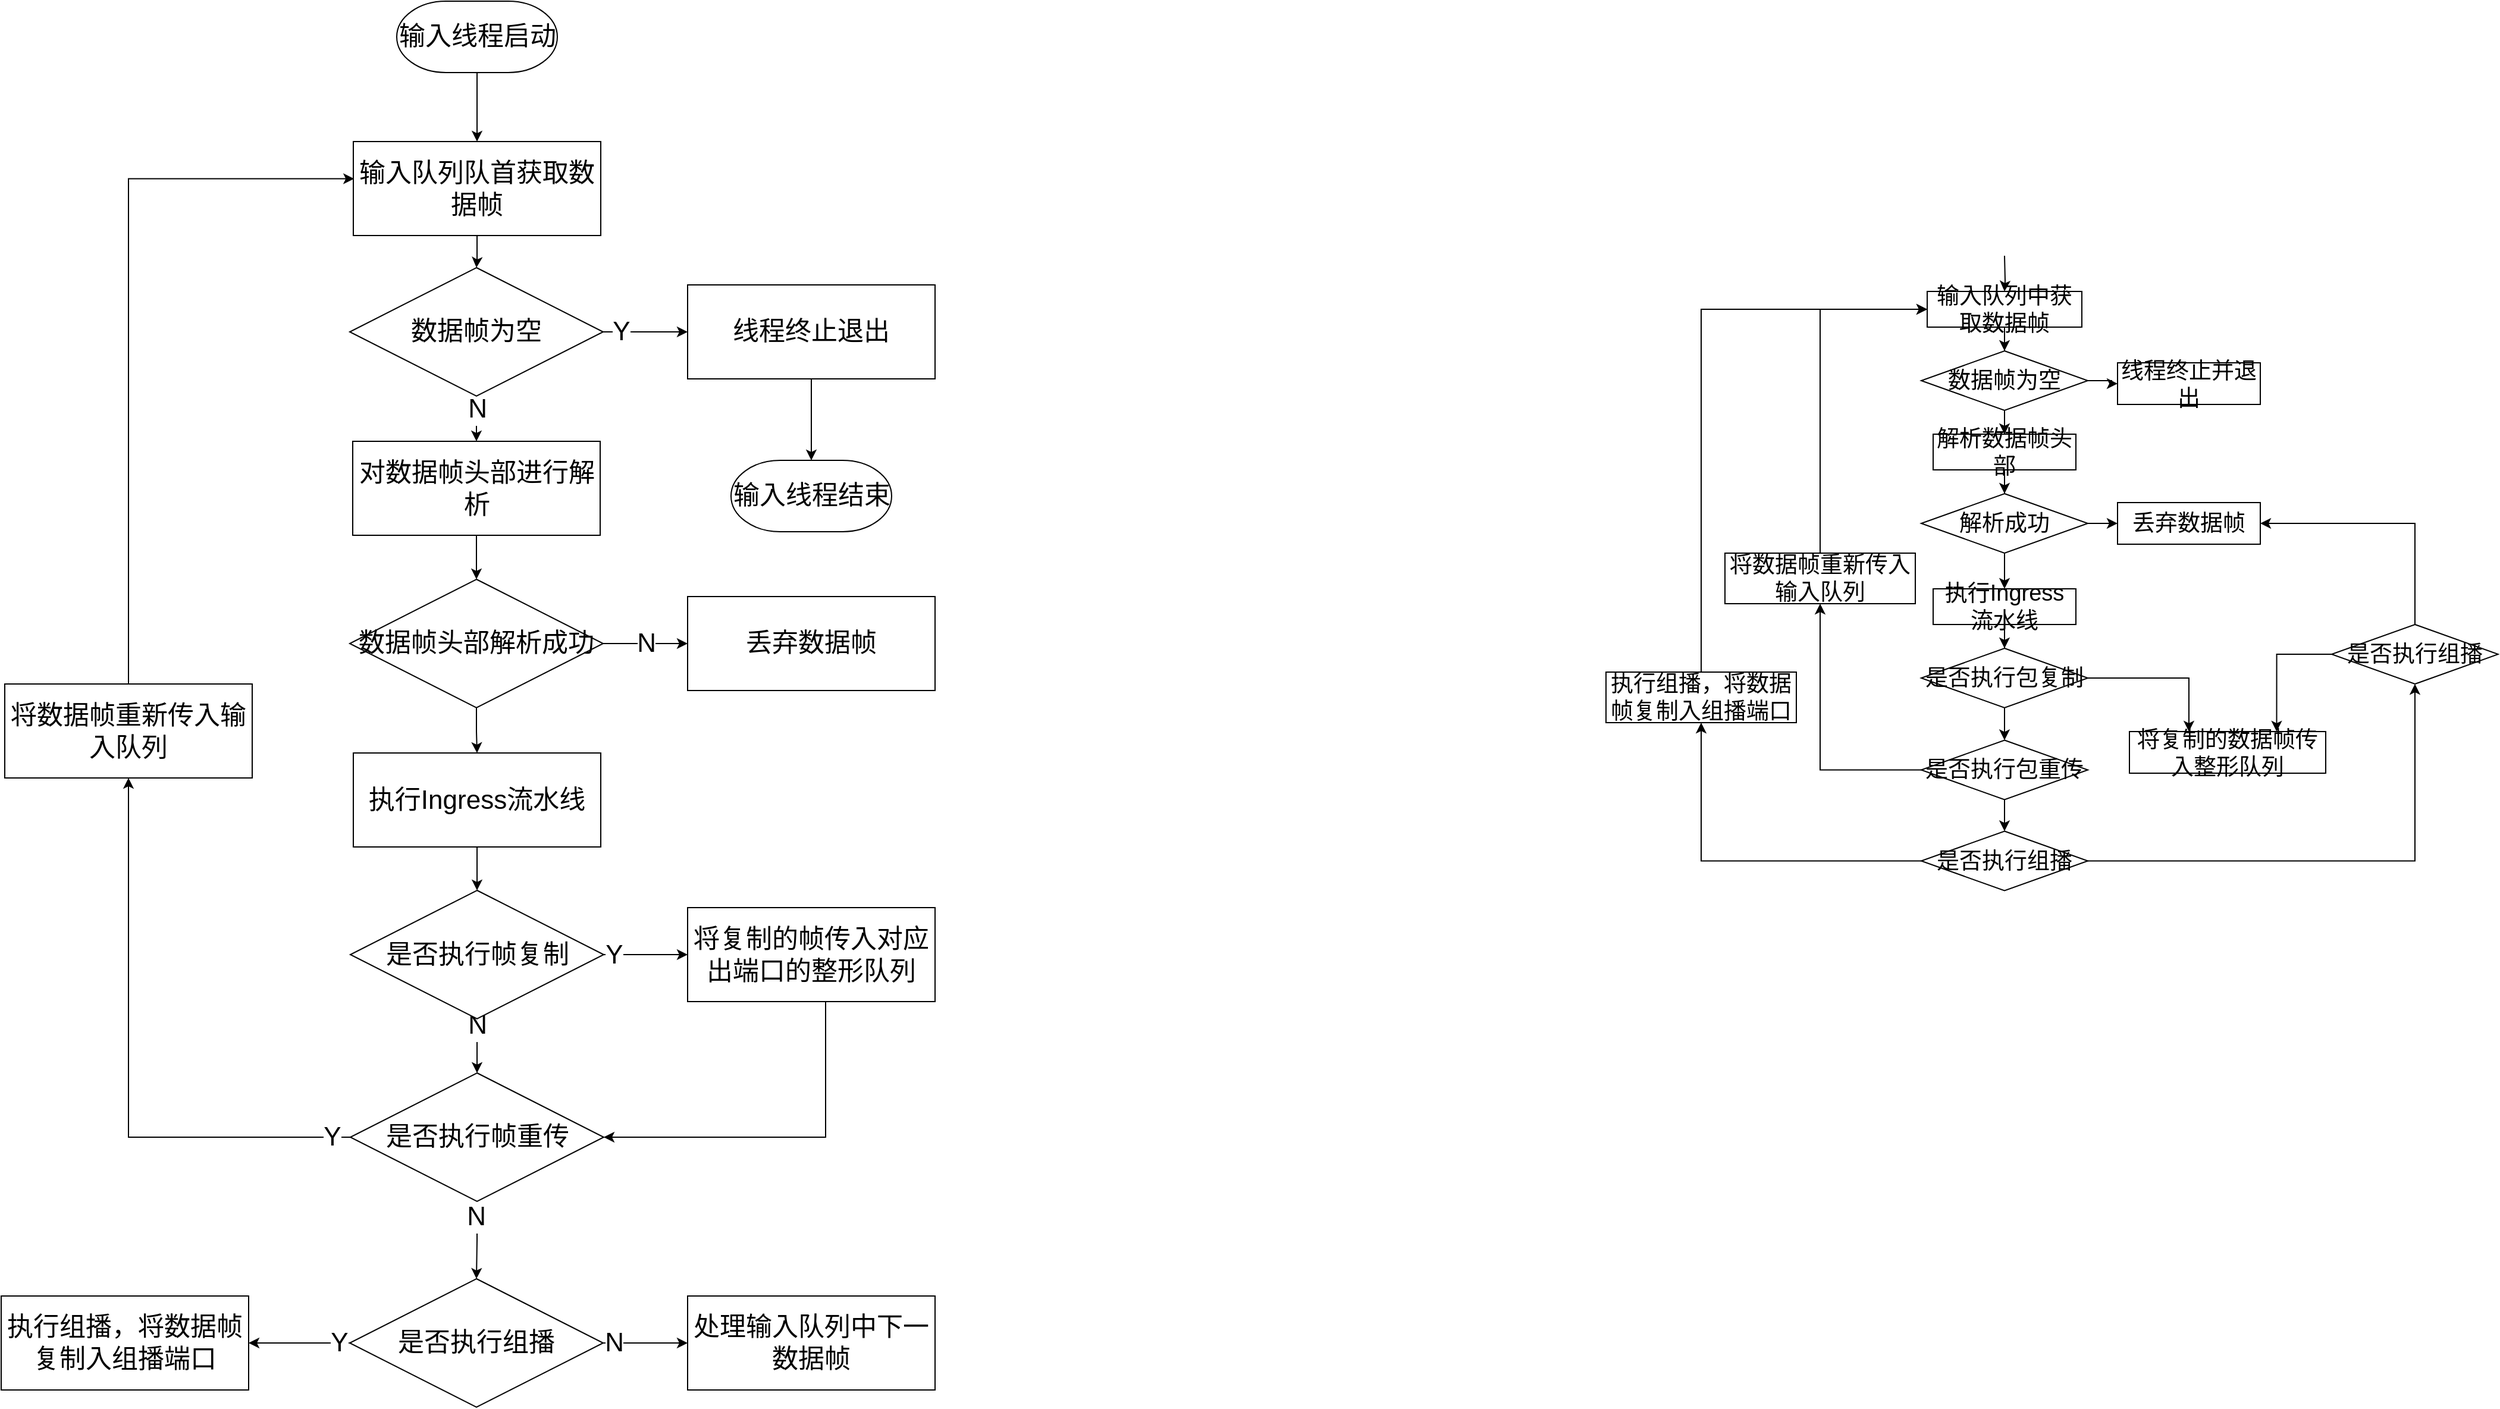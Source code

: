 <mxfile version="14.6.6" type="github">
  <diagram id="GAzzLvnzWxedh4U2tzIf" name="Page-1">
    <mxGraphModel dx="3934" dy="1537" grid="0" gridSize="10" guides="1" tooltips="1" connect="1" arrows="1" fold="1" page="0" pageScale="1" pageWidth="827" pageHeight="1169" math="0" shadow="0">
      <root>
        <mxCell id="0" />
        <mxCell id="1" parent="0" />
        <mxCell id="wP6hO-u23EZeWyiN89R9-22" value="" style="edgeStyle=orthogonalEdgeStyle;rounded=0;orthogonalLoop=1;jettySize=auto;html=1;fontSize=19;" parent="1" source="wP6hO-u23EZeWyiN89R9-2" target="wP6hO-u23EZeWyiN89R9-21" edge="1">
          <mxGeometry relative="1" as="geometry" />
        </mxCell>
        <mxCell id="wP6hO-u23EZeWyiN89R9-2" value="输入队列中获取数据帧" style="rounded=0;whiteSpace=wrap;html=1;fontSize=19;" parent="1" vertex="1">
          <mxGeometry x="320" y="150" width="130" height="30" as="geometry" />
        </mxCell>
        <mxCell id="wP6hO-u23EZeWyiN89R9-28" value="" style="edgeStyle=orthogonalEdgeStyle;rounded=0;orthogonalLoop=1;jettySize=auto;html=1;fontSize=19;" parent="1" source="wP6hO-u23EZeWyiN89R9-21" target="wP6hO-u23EZeWyiN89R9-23" edge="1">
          <mxGeometry relative="1" as="geometry" />
        </mxCell>
        <mxCell id="wP6hO-u23EZeWyiN89R9-30" value="" style="edgeStyle=orthogonalEdgeStyle;rounded=0;orthogonalLoop=1;jettySize=auto;html=1;fontSize=19;" parent="1" source="wP6hO-u23EZeWyiN89R9-21" target="wP6hO-u23EZeWyiN89R9-29" edge="1">
          <mxGeometry relative="1" as="geometry" />
        </mxCell>
        <mxCell id="wP6hO-u23EZeWyiN89R9-21" value="数据帧为空" style="rhombus;whiteSpace=wrap;html=1;fontSize=19;" parent="1" vertex="1">
          <mxGeometry x="315" y="200" width="140" height="50" as="geometry" />
        </mxCell>
        <mxCell id="wP6hO-u23EZeWyiN89R9-23" value="线程终止并退出" style="rounded=0;whiteSpace=wrap;html=1;fontSize=19;" parent="1" vertex="1">
          <mxGeometry x="480" y="210" width="120" height="35" as="geometry" />
        </mxCell>
        <mxCell id="wP6hO-u23EZeWyiN89R9-27" value="" style="edgeStyle=orthogonalEdgeStyle;rounded=0;orthogonalLoop=1;jettySize=auto;html=1;fontSize=19;" parent="1" target="wP6hO-u23EZeWyiN89R9-2" edge="1">
          <mxGeometry relative="1" as="geometry">
            <mxPoint x="385" y="120" as="sourcePoint" />
          </mxGeometry>
        </mxCell>
        <mxCell id="wP6hO-u23EZeWyiN89R9-35" value="" style="edgeStyle=orthogonalEdgeStyle;rounded=0;orthogonalLoop=1;jettySize=auto;html=1;fontSize=19;" parent="1" source="wP6hO-u23EZeWyiN89R9-29" target="wP6hO-u23EZeWyiN89R9-31" edge="1">
          <mxGeometry relative="1" as="geometry" />
        </mxCell>
        <mxCell id="wP6hO-u23EZeWyiN89R9-29" value="解析数据帧头部" style="whiteSpace=wrap;html=1;fontSize=19;" parent="1" vertex="1">
          <mxGeometry x="325" y="270" width="120" height="30" as="geometry" />
        </mxCell>
        <mxCell id="wP6hO-u23EZeWyiN89R9-33" value="" style="edgeStyle=orthogonalEdgeStyle;rounded=0;orthogonalLoop=1;jettySize=auto;html=1;fontSize=19;" parent="1" source="wP6hO-u23EZeWyiN89R9-31" target="wP6hO-u23EZeWyiN89R9-32" edge="1">
          <mxGeometry relative="1" as="geometry" />
        </mxCell>
        <mxCell id="wP6hO-u23EZeWyiN89R9-37" value="" style="edgeStyle=orthogonalEdgeStyle;rounded=0;orthogonalLoop=1;jettySize=auto;html=1;fontSize=19;" parent="1" source="wP6hO-u23EZeWyiN89R9-31" target="wP6hO-u23EZeWyiN89R9-36" edge="1">
          <mxGeometry relative="1" as="geometry" />
        </mxCell>
        <mxCell id="wP6hO-u23EZeWyiN89R9-31" value="解析成功" style="rhombus;whiteSpace=wrap;html=1;fontSize=19;" parent="1" vertex="1">
          <mxGeometry x="315" y="320" width="140" height="50" as="geometry" />
        </mxCell>
        <mxCell id="wP6hO-u23EZeWyiN89R9-32" value="丢弃数据帧" style="whiteSpace=wrap;html=1;fontSize=19;" parent="1" vertex="1">
          <mxGeometry x="480" y="327.5" width="120" height="35" as="geometry" />
        </mxCell>
        <mxCell id="wP6hO-u23EZeWyiN89R9-41" value="" style="edgeStyle=orthogonalEdgeStyle;rounded=0;orthogonalLoop=1;jettySize=auto;html=1;fontSize=19;" parent="1" source="wP6hO-u23EZeWyiN89R9-36" target="wP6hO-u23EZeWyiN89R9-40" edge="1">
          <mxGeometry relative="1" as="geometry" />
        </mxCell>
        <mxCell id="wP6hO-u23EZeWyiN89R9-36" value="执行Ingress流水线" style="whiteSpace=wrap;html=1;fontSize=19;" parent="1" vertex="1">
          <mxGeometry x="325" y="400" width="120" height="30" as="geometry" />
        </mxCell>
        <mxCell id="wP6hO-u23EZeWyiN89R9-43" value="" style="edgeStyle=orthogonalEdgeStyle;rounded=0;orthogonalLoop=1;jettySize=auto;html=1;fontSize=19;" parent="1" source="wP6hO-u23EZeWyiN89R9-40" target="wP6hO-u23EZeWyiN89R9-42" edge="1">
          <mxGeometry relative="1" as="geometry">
            <Array as="points">
              <mxPoint x="540" y="475" />
            </Array>
          </mxGeometry>
        </mxCell>
        <mxCell id="wP6hO-u23EZeWyiN89R9-51" value="" style="edgeStyle=orthogonalEdgeStyle;rounded=0;orthogonalLoop=1;jettySize=auto;html=1;fontSize=19;" parent="1" source="wP6hO-u23EZeWyiN89R9-40" target="wP6hO-u23EZeWyiN89R9-48" edge="1">
          <mxGeometry relative="1" as="geometry" />
        </mxCell>
        <mxCell id="wP6hO-u23EZeWyiN89R9-40" value="是否执行包复制" style="rhombus;whiteSpace=wrap;html=1;fontSize=19;" parent="1" vertex="1">
          <mxGeometry x="315" y="450" width="140" height="50" as="geometry" />
        </mxCell>
        <mxCell id="wP6hO-u23EZeWyiN89R9-42" value="将复制的数据帧传入整形队列" style="whiteSpace=wrap;html=1;fontSize=19;" parent="1" vertex="1">
          <mxGeometry x="490" y="520" width="165" height="35" as="geometry" />
        </mxCell>
        <mxCell id="wP6hO-u23EZeWyiN89R9-47" value="" style="edgeStyle=orthogonalEdgeStyle;rounded=0;orthogonalLoop=1;jettySize=auto;html=1;exitX=0;exitY=0.5;exitDx=0;exitDy=0;fontSize=19;" parent="1" source="wP6hO-u23EZeWyiN89R9-44" target="wP6hO-u23EZeWyiN89R9-46" edge="1">
          <mxGeometry relative="1" as="geometry">
            <mxPoint x="325" y="612.25" as="sourcePoint" />
          </mxGeometry>
        </mxCell>
        <mxCell id="wP6hO-u23EZeWyiN89R9-54" value="" style="edgeStyle=orthogonalEdgeStyle;rounded=0;orthogonalLoop=1;jettySize=auto;html=1;fontSize=19;" parent="1" source="wP6hO-u23EZeWyiN89R9-44" target="wP6hO-u23EZeWyiN89R9-53" edge="1">
          <mxGeometry relative="1" as="geometry" />
        </mxCell>
        <mxCell id="wP6hO-u23EZeWyiN89R9-44" value="是否执行组播" style="rhombus;whiteSpace=wrap;html=1;fontSize=19;" parent="1" vertex="1">
          <mxGeometry x="315" y="603.75" width="140" height="50" as="geometry" />
        </mxCell>
        <mxCell id="wP6hO-u23EZeWyiN89R9-61" value="" style="edgeStyle=orthogonalEdgeStyle;rounded=0;orthogonalLoop=1;jettySize=auto;html=1;entryX=0;entryY=0.5;entryDx=0;entryDy=0;fontSize=19;" parent="1" source="wP6hO-u23EZeWyiN89R9-46" target="wP6hO-u23EZeWyiN89R9-2" edge="1">
          <mxGeometry relative="1" as="geometry">
            <Array as="points">
              <mxPoint x="130" y="165" />
            </Array>
          </mxGeometry>
        </mxCell>
        <mxCell id="wP6hO-u23EZeWyiN89R9-46" value="执行组播，将数据帧复制入组播端口" style="whiteSpace=wrap;html=1;fontSize=19;" parent="1" vertex="1">
          <mxGeometry x="50" y="470" width="160" height="42.5" as="geometry" />
        </mxCell>
        <mxCell id="wP6hO-u23EZeWyiN89R9-50" value="" style="edgeStyle=orthogonalEdgeStyle;rounded=0;orthogonalLoop=1;jettySize=auto;html=1;fontSize=19;" parent="1" source="wP6hO-u23EZeWyiN89R9-48" target="wP6hO-u23EZeWyiN89R9-49" edge="1">
          <mxGeometry relative="1" as="geometry" />
        </mxCell>
        <mxCell id="wP6hO-u23EZeWyiN89R9-52" value="" style="edgeStyle=orthogonalEdgeStyle;rounded=0;orthogonalLoop=1;jettySize=auto;html=1;fontSize=19;" parent="1" source="wP6hO-u23EZeWyiN89R9-48" target="wP6hO-u23EZeWyiN89R9-44" edge="1">
          <mxGeometry relative="1" as="geometry" />
        </mxCell>
        <mxCell id="wP6hO-u23EZeWyiN89R9-48" value="是否执行包重传" style="rhombus;whiteSpace=wrap;html=1;fontSize=19;" parent="1" vertex="1">
          <mxGeometry x="315" y="527.25" width="140" height="50" as="geometry" />
        </mxCell>
        <mxCell id="wP6hO-u23EZeWyiN89R9-60" value="" style="edgeStyle=orthogonalEdgeStyle;rounded=0;orthogonalLoop=1;jettySize=auto;html=1;entryX=0;entryY=0.5;entryDx=0;entryDy=0;fontSize=19;" parent="1" source="wP6hO-u23EZeWyiN89R9-49" target="wP6hO-u23EZeWyiN89R9-2" edge="1">
          <mxGeometry relative="1" as="geometry">
            <mxPoint x="210" y="459.75" as="targetPoint" />
            <Array as="points">
              <mxPoint x="230" y="165" />
            </Array>
          </mxGeometry>
        </mxCell>
        <mxCell id="wP6hO-u23EZeWyiN89R9-49" value="将数据帧重新传入输入队列" style="whiteSpace=wrap;html=1;fontSize=19;" parent="1" vertex="1">
          <mxGeometry x="150" y="370" width="160" height="42.5" as="geometry" />
        </mxCell>
        <mxCell id="wP6hO-u23EZeWyiN89R9-56" value="" style="edgeStyle=orthogonalEdgeStyle;rounded=0;orthogonalLoop=1;jettySize=auto;html=1;entryX=1;entryY=0.5;entryDx=0;entryDy=0;fontSize=19;" parent="1" source="wP6hO-u23EZeWyiN89R9-53" target="wP6hO-u23EZeWyiN89R9-32" edge="1">
          <mxGeometry relative="1" as="geometry">
            <mxPoint x="550" y="528.75" as="targetPoint" />
            <Array as="points">
              <mxPoint x="730" y="345" />
            </Array>
          </mxGeometry>
        </mxCell>
        <mxCell id="wP6hO-u23EZeWyiN89R9-58" value="" style="edgeStyle=orthogonalEdgeStyle;rounded=0;orthogonalLoop=1;jettySize=auto;html=1;entryX=0.75;entryY=0;entryDx=0;entryDy=0;fontSize=19;" parent="1" source="wP6hO-u23EZeWyiN89R9-53" target="wP6hO-u23EZeWyiN89R9-42" edge="1">
          <mxGeometry relative="1" as="geometry">
            <mxPoint x="570" y="455" as="targetPoint" />
          </mxGeometry>
        </mxCell>
        <mxCell id="wP6hO-u23EZeWyiN89R9-53" value="是否执行组播" style="rhombus;whiteSpace=wrap;html=1;fontSize=19;" parent="1" vertex="1">
          <mxGeometry x="660" y="430" width="140" height="50" as="geometry" />
        </mxCell>
        <mxCell id="uvt-nXJzGqI3oDTQMF-i-5" value="" style="edgeStyle=orthogonalEdgeStyle;rounded=0;orthogonalLoop=1;jettySize=auto;html=1;fontSize=22;" parent="1" source="E7MRiYUUViuJMd0O78P3-2" target="E7MRiYUUViuJMd0O78P3-3" edge="1">
          <mxGeometry relative="1" as="geometry" />
        </mxCell>
        <mxCell id="E7MRiYUUViuJMd0O78P3-2" value="&lt;span style=&quot;font-size: 22px;&quot;&gt;输入线程启动&lt;/span&gt;" style="strokeWidth=1;html=1;shape=mxgraph.flowchart.terminator;whiteSpace=wrap;fontSize=22;" parent="1" vertex="1">
          <mxGeometry x="-966.5" y="-94" width="135" height="60" as="geometry" />
        </mxCell>
        <mxCell id="uvt-nXJzGqI3oDTQMF-i-6" value="" style="edgeStyle=orthogonalEdgeStyle;rounded=0;orthogonalLoop=1;jettySize=auto;html=1;fontSize=22;" parent="1" source="E7MRiYUUViuJMd0O78P3-3" target="E7MRiYUUViuJMd0O78P3-4" edge="1">
          <mxGeometry relative="1" as="geometry" />
        </mxCell>
        <mxCell id="E7MRiYUUViuJMd0O78P3-3" value="输入队列队首获取数据帧" style="rounded=0;whiteSpace=wrap;html=1;fontSize=22;" parent="1" vertex="1">
          <mxGeometry x="-1003" y="24" width="208" height="79" as="geometry" />
        </mxCell>
        <mxCell id="uvt-nXJzGqI3oDTQMF-i-2" value="Y" style="edgeStyle=orthogonalEdgeStyle;rounded=0;orthogonalLoop=1;jettySize=auto;html=1;fontSize=22;" parent="1" source="E7MRiYUUViuJMd0O78P3-4" target="uvt-nXJzGqI3oDTQMF-i-1" edge="1">
          <mxGeometry x="-0.549" relative="1" as="geometry">
            <mxPoint x="-1" as="offset" />
          </mxGeometry>
        </mxCell>
        <mxCell id="uvt-nXJzGqI3oDTQMF-i-8" value="N" style="edgeStyle=orthogonalEdgeStyle;rounded=0;orthogonalLoop=1;jettySize=auto;html=1;fontSize=22;" parent="1" source="E7MRiYUUViuJMd0O78P3-4" target="uvt-nXJzGqI3oDTQMF-i-7" edge="1">
          <mxGeometry x="-0.552" relative="1" as="geometry">
            <mxPoint y="1" as="offset" />
          </mxGeometry>
        </mxCell>
        <mxCell id="E7MRiYUUViuJMd0O78P3-4" value="数据帧为空" style="rhombus;whiteSpace=wrap;html=1;fontSize=22;" parent="1" vertex="1">
          <mxGeometry x="-1006" y="130" width="213" height="108" as="geometry" />
        </mxCell>
        <mxCell id="uvt-nXJzGqI3oDTQMF-i-4" value="" style="edgeStyle=orthogonalEdgeStyle;rounded=0;orthogonalLoop=1;jettySize=auto;html=1;fontSize=22;" parent="1" source="uvt-nXJzGqI3oDTQMF-i-1" target="uvt-nXJzGqI3oDTQMF-i-3" edge="1">
          <mxGeometry relative="1" as="geometry" />
        </mxCell>
        <mxCell id="uvt-nXJzGqI3oDTQMF-i-1" value="线程终止退出" style="rounded=0;whiteSpace=wrap;html=1;fontSize=22;" parent="1" vertex="1">
          <mxGeometry x="-722" y="144.5" width="208" height="79" as="geometry" />
        </mxCell>
        <mxCell id="uvt-nXJzGqI3oDTQMF-i-3" value="&lt;span style=&quot;font-size: 22px;&quot;&gt;输入线程结束&lt;/span&gt;" style="strokeWidth=1;html=1;shape=mxgraph.flowchart.terminator;whiteSpace=wrap;fontSize=22;" parent="1" vertex="1">
          <mxGeometry x="-685.5" y="292" width="135" height="60" as="geometry" />
        </mxCell>
        <mxCell id="uvt-nXJzGqI3oDTQMF-i-10" value="" style="edgeStyle=orthogonalEdgeStyle;rounded=0;orthogonalLoop=1;jettySize=auto;html=1;fontSize=22;" parent="1" source="uvt-nXJzGqI3oDTQMF-i-7" target="uvt-nXJzGqI3oDTQMF-i-9" edge="1">
          <mxGeometry relative="1" as="geometry" />
        </mxCell>
        <mxCell id="uvt-nXJzGqI3oDTQMF-i-7" value="对数据帧头部进行解析" style="rounded=0;whiteSpace=wrap;html=1;fontSize=22;" parent="1" vertex="1">
          <mxGeometry x="-1003.5" y="276" width="208" height="79" as="geometry" />
        </mxCell>
        <mxCell id="uvt-nXJzGqI3oDTQMF-i-12" value="N" style="edgeStyle=orthogonalEdgeStyle;rounded=0;orthogonalLoop=1;jettySize=auto;html=1;fontSize=22;" parent="1" source="uvt-nXJzGqI3oDTQMF-i-9" target="uvt-nXJzGqI3oDTQMF-i-11" edge="1">
          <mxGeometry relative="1" as="geometry" />
        </mxCell>
        <mxCell id="uvt-nXJzGqI3oDTQMF-i-14" value="" style="edgeStyle=orthogonalEdgeStyle;rounded=0;orthogonalLoop=1;jettySize=auto;html=1;fontSize=22;" parent="1" source="uvt-nXJzGqI3oDTQMF-i-9" target="uvt-nXJzGqI3oDTQMF-i-13" edge="1">
          <mxGeometry relative="1" as="geometry" />
        </mxCell>
        <mxCell id="uvt-nXJzGqI3oDTQMF-i-9" value="数据帧头部解析成功" style="rhombus;whiteSpace=wrap;html=1;fontSize=22;" parent="1" vertex="1">
          <mxGeometry x="-1006" y="392" width="213" height="108" as="geometry" />
        </mxCell>
        <mxCell id="uvt-nXJzGqI3oDTQMF-i-11" value="丢弃数据帧" style="rounded=0;whiteSpace=wrap;html=1;fontSize=22;" parent="1" vertex="1">
          <mxGeometry x="-722" y="406.5" width="208" height="79" as="geometry" />
        </mxCell>
        <mxCell id="uvt-nXJzGqI3oDTQMF-i-16" value="" style="edgeStyle=orthogonalEdgeStyle;rounded=0;orthogonalLoop=1;jettySize=auto;html=1;fontSize=22;" parent="1" source="uvt-nXJzGqI3oDTQMF-i-13" target="uvt-nXJzGqI3oDTQMF-i-15" edge="1">
          <mxGeometry relative="1" as="geometry" />
        </mxCell>
        <mxCell id="uvt-nXJzGqI3oDTQMF-i-13" value="执行Ingress流水线" style="rounded=0;whiteSpace=wrap;html=1;fontSize=22;" parent="1" vertex="1">
          <mxGeometry x="-1003" y="538" width="208" height="79" as="geometry" />
        </mxCell>
        <mxCell id="uvt-nXJzGqI3oDTQMF-i-21" value="N" style="edgeStyle=orthogonalEdgeStyle;rounded=0;orthogonalLoop=1;jettySize=auto;html=1;fontSize=22;" parent="1" source="uvt-nXJzGqI3oDTQMF-i-15" target="uvt-nXJzGqI3oDTQMF-i-19" edge="1">
          <mxGeometry x="-0.756" relative="1" as="geometry">
            <mxPoint as="offset" />
          </mxGeometry>
        </mxCell>
        <mxCell id="uvt-nXJzGqI3oDTQMF-i-26" value="Y" style="edgeStyle=orthogonalEdgeStyle;rounded=0;orthogonalLoop=1;jettySize=auto;html=1;fontSize=22;" parent="1" source="uvt-nXJzGqI3oDTQMF-i-15" target="uvt-nXJzGqI3oDTQMF-i-23" edge="1">
          <mxGeometry x="-0.759" relative="1" as="geometry">
            <mxPoint as="offset" />
          </mxGeometry>
        </mxCell>
        <mxCell id="uvt-nXJzGqI3oDTQMF-i-15" value="是否执行帧复制" style="rhombus;whiteSpace=wrap;html=1;fontSize=22;" parent="1" vertex="1">
          <mxGeometry x="-1005.5" y="653.5" width="213" height="108" as="geometry" />
        </mxCell>
        <mxCell id="uvt-nXJzGqI3oDTQMF-i-22" value="N" style="edgeStyle=orthogonalEdgeStyle;rounded=0;orthogonalLoop=1;jettySize=auto;html=1;fontSize=22;" parent="1" source="uvt-nXJzGqI3oDTQMF-i-19" target="uvt-nXJzGqI3oDTQMF-i-20" edge="1">
          <mxGeometry x="-0.603" y="-1" relative="1" as="geometry">
            <mxPoint as="offset" />
          </mxGeometry>
        </mxCell>
        <mxCell id="uvt-nXJzGqI3oDTQMF-i-29" value="Y" style="edgeStyle=orthogonalEdgeStyle;rounded=0;orthogonalLoop=1;jettySize=auto;html=1;entryX=0.5;entryY=1;entryDx=0;entryDy=0;fontSize=22;" parent="1" source="uvt-nXJzGqI3oDTQMF-i-19" target="uvt-nXJzGqI3oDTQMF-i-27" edge="1">
          <mxGeometry x="-0.936" relative="1" as="geometry">
            <mxPoint x="-1132" y="967" as="targetPoint" />
            <mxPoint as="offset" />
          </mxGeometry>
        </mxCell>
        <mxCell id="uvt-nXJzGqI3oDTQMF-i-19" value="是否执行帧重传" style="rhombus;whiteSpace=wrap;html=1;fontSize=22;" parent="1" vertex="1">
          <mxGeometry x="-1005.5" y="807" width="213" height="108" as="geometry" />
        </mxCell>
        <mxCell id="uvt-nXJzGqI3oDTQMF-i-35" value="Y" style="edgeStyle=orthogonalEdgeStyle;rounded=0;orthogonalLoop=1;jettySize=auto;html=1;fontSize=22;" parent="1" source="uvt-nXJzGqI3oDTQMF-i-20" target="uvt-nXJzGqI3oDTQMF-i-34" edge="1">
          <mxGeometry x="-0.788" relative="1" as="geometry">
            <mxPoint as="offset" />
          </mxGeometry>
        </mxCell>
        <mxCell id="uvt-nXJzGqI3oDTQMF-i-37" value="N" style="edgeStyle=orthogonalEdgeStyle;rounded=0;orthogonalLoop=1;jettySize=auto;html=1;fontSize=22;" parent="1" source="uvt-nXJzGqI3oDTQMF-i-20" target="uvt-nXJzGqI3oDTQMF-i-36" edge="1">
          <mxGeometry x="-0.747" relative="1" as="geometry">
            <mxPoint as="offset" />
          </mxGeometry>
        </mxCell>
        <mxCell id="uvt-nXJzGqI3oDTQMF-i-20" value="是否执行组播" style="rhombus;whiteSpace=wrap;html=1;fontSize=22;" parent="1" vertex="1">
          <mxGeometry x="-1006" y="980" width="213" height="108" as="geometry" />
        </mxCell>
        <mxCell id="uvt-nXJzGqI3oDTQMF-i-25" value="" style="edgeStyle=orthogonalEdgeStyle;rounded=0;orthogonalLoop=1;jettySize=auto;html=1;entryX=1;entryY=0.5;entryDx=0;entryDy=0;fontSize=22;" parent="1" source="uvt-nXJzGqI3oDTQMF-i-23" target="uvt-nXJzGqI3oDTQMF-i-19" edge="1">
          <mxGeometry relative="1" as="geometry">
            <mxPoint x="-606" y="926.5" as="targetPoint" />
            <Array as="points">
              <mxPoint x="-606" y="861" />
            </Array>
          </mxGeometry>
        </mxCell>
        <mxCell id="uvt-nXJzGqI3oDTQMF-i-23" value="将复制的帧传入对应出端口的整形队列" style="rounded=0;whiteSpace=wrap;html=1;fontSize=22;" parent="1" vertex="1">
          <mxGeometry x="-722" y="668" width="208" height="79" as="geometry" />
        </mxCell>
        <mxCell id="uvt-nXJzGqI3oDTQMF-i-31" value="" style="edgeStyle=orthogonalEdgeStyle;rounded=0;orthogonalLoop=1;jettySize=auto;html=1;entryX=0.003;entryY=0.396;entryDx=0;entryDy=0;entryPerimeter=0;fontSize=22;" parent="1" source="uvt-nXJzGqI3oDTQMF-i-27" target="E7MRiYUUViuJMd0O78P3-3" edge="1">
          <mxGeometry relative="1" as="geometry">
            <mxPoint x="-1192" y="672" as="targetPoint" />
            <Array as="points">
              <mxPoint x="-1192" y="55" />
            </Array>
          </mxGeometry>
        </mxCell>
        <mxCell id="uvt-nXJzGqI3oDTQMF-i-27" value="将数据帧重新传入输入队列" style="rounded=0;whiteSpace=wrap;html=1;fontSize=22;" parent="1" vertex="1">
          <mxGeometry x="-1296" y="480" width="208" height="79" as="geometry" />
        </mxCell>
        <mxCell id="uvt-nXJzGqI3oDTQMF-i-34" value="执行组播，将数据帧复制入组播端口" style="rounded=0;whiteSpace=wrap;html=1;fontSize=22;" parent="1" vertex="1">
          <mxGeometry x="-1299" y="994.5" width="208" height="79" as="geometry" />
        </mxCell>
        <mxCell id="uvt-nXJzGqI3oDTQMF-i-36" value="处理输入队列中下一数据帧" style="rounded=0;whiteSpace=wrap;html=1;fontSize=22;" parent="1" vertex="1">
          <mxGeometry x="-722" y="994.5" width="208" height="79" as="geometry" />
        </mxCell>
      </root>
    </mxGraphModel>
  </diagram>
</mxfile>
